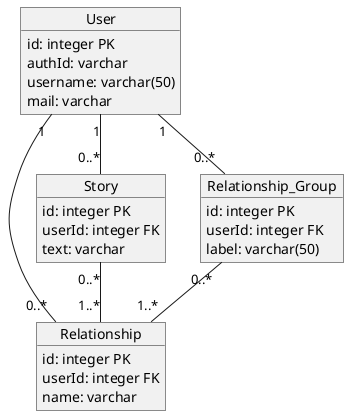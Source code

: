 @startuml class
object User {
  id: integer PK
  authId: varchar
  username: varchar(50)
  mail: varchar
}

object Relationship {
  id: integer PK
  userId: integer FK
  name: varchar
}

object Story {
  id: integer PK
  userId: integer FK
  text: varchar
}

object Relationship_Group {
  id: integer PK
  userId: integer FK
  label: varchar(50)
}

Story "0..*" -- "1..*" Relationship
User "1" -- "0..*" Relationship
User "1" -- "0..*" Story
User "1" -- "0..*" Relationship_Group
Relationship_Group "0..*" -- "1..*" Relationship

@enduml